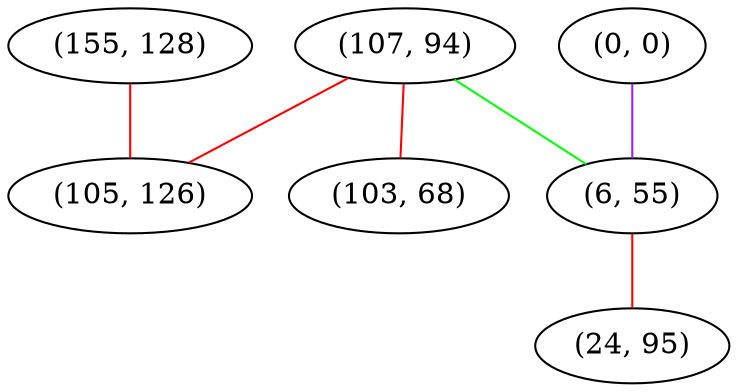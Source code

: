 graph "" {
"(155, 128)";
"(0, 0)";
"(107, 94)";
"(103, 68)";
"(105, 126)";
"(6, 55)";
"(24, 95)";
"(155, 128)" -- "(105, 126)"  [color=red, key=0, weight=1];
"(0, 0)" -- "(6, 55)"  [color=purple, key=0, weight=4];
"(107, 94)" -- "(103, 68)"  [color=red, key=0, weight=1];
"(107, 94)" -- "(105, 126)"  [color=red, key=0, weight=1];
"(107, 94)" -- "(6, 55)"  [color=green, key=0, weight=2];
"(6, 55)" -- "(24, 95)"  [color=red, key=0, weight=1];
}
